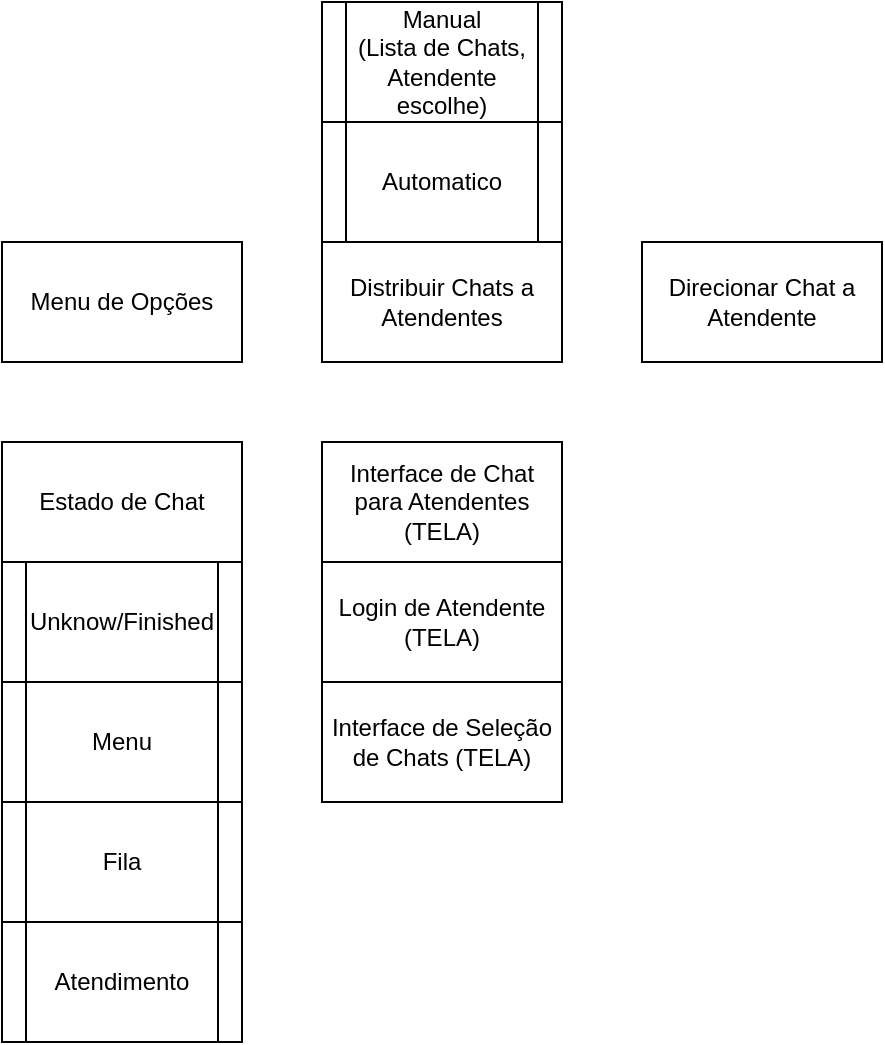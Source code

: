 <mxfile version="24.7.8" pages="2">
  <diagram name="Projeto" id="KKm4woJpJZCY_D4cqDdu">
    <mxGraphModel dx="546" dy="819" grid="1" gridSize="10" guides="1" tooltips="1" connect="1" arrows="1" fold="1" page="1" pageScale="1" pageWidth="827" pageHeight="1169" math="0" shadow="0">
      <root>
        <mxCell id="0" />
        <mxCell id="1" parent="0" />
        <mxCell id="9qxpEZkvQuVrc4HdmZ5--1" value="Menu de Opções" style="rounded=0;whiteSpace=wrap;html=1;" vertex="1" parent="1">
          <mxGeometry x="40" y="160" width="120" height="60" as="geometry" />
        </mxCell>
        <mxCell id="9qxpEZkvQuVrc4HdmZ5--2" value="Direcionar Chat a Atendente" style="rounded=0;whiteSpace=wrap;html=1;" vertex="1" parent="1">
          <mxGeometry x="360" y="160" width="120" height="60" as="geometry" />
        </mxCell>
        <mxCell id="9qxpEZkvQuVrc4HdmZ5--3" value="Distribuir Chats a Atendentes" style="rounded=0;whiteSpace=wrap;html=1;" vertex="1" parent="1">
          <mxGeometry x="200" y="160" width="120" height="60" as="geometry" />
        </mxCell>
        <mxCell id="9qxpEZkvQuVrc4HdmZ5--4" value="Interface de Chat para Atendentes (TELA)" style="rounded=0;whiteSpace=wrap;html=1;" vertex="1" parent="1">
          <mxGeometry x="200" y="260" width="120" height="60" as="geometry" />
        </mxCell>
        <mxCell id="9qxpEZkvQuVrc4HdmZ5--5" value="Login de Atendente&lt;br&gt;(TELA)" style="rounded=0;whiteSpace=wrap;html=1;" vertex="1" parent="1">
          <mxGeometry x="200" y="320" width="120" height="60" as="geometry" />
        </mxCell>
        <mxCell id="9qxpEZkvQuVrc4HdmZ5--6" value="Estado de Chat" style="rounded=0;whiteSpace=wrap;html=1;" vertex="1" parent="1">
          <mxGeometry x="40" y="260" width="120" height="60" as="geometry" />
        </mxCell>
        <mxCell id="9qxpEZkvQuVrc4HdmZ5--7" value="Unknow/Finished" style="shape=process;whiteSpace=wrap;html=1;backgroundOutline=1;" vertex="1" parent="1">
          <mxGeometry x="40" y="320" width="120" height="60" as="geometry" />
        </mxCell>
        <mxCell id="9qxpEZkvQuVrc4HdmZ5--9" value="Menu" style="shape=process;whiteSpace=wrap;html=1;backgroundOutline=1;" vertex="1" parent="1">
          <mxGeometry x="40" y="380" width="120" height="60" as="geometry" />
        </mxCell>
        <mxCell id="9qxpEZkvQuVrc4HdmZ5--10" value="Fila" style="shape=process;whiteSpace=wrap;html=1;backgroundOutline=1;" vertex="1" parent="1">
          <mxGeometry x="40" y="440" width="120" height="60" as="geometry" />
        </mxCell>
        <mxCell id="9qxpEZkvQuVrc4HdmZ5--11" value="Atendimento" style="shape=process;whiteSpace=wrap;html=1;backgroundOutline=1;" vertex="1" parent="1">
          <mxGeometry x="40" y="500" width="120" height="60" as="geometry" />
        </mxCell>
        <mxCell id="9qxpEZkvQuVrc4HdmZ5--12" value="Automatico" style="shape=process;whiteSpace=wrap;html=1;backgroundOutline=1;" vertex="1" parent="1">
          <mxGeometry x="200" y="100" width="120" height="60" as="geometry" />
        </mxCell>
        <mxCell id="9qxpEZkvQuVrc4HdmZ5--13" value="Manual&lt;br&gt;(Lista de Chats, Atendente escolhe)" style="shape=process;whiteSpace=wrap;html=1;backgroundOutline=1;" vertex="1" parent="1">
          <mxGeometry x="200" y="40" width="120" height="60" as="geometry" />
        </mxCell>
        <mxCell id="9qxpEZkvQuVrc4HdmZ5--14" value="Interface de Seleção de Chats (TELA)" style="rounded=0;whiteSpace=wrap;html=1;" vertex="1" parent="1">
          <mxGeometry x="200" y="380" width="120" height="60" as="geometry" />
        </mxCell>
      </root>
    </mxGraphModel>
  </diagram>
  <diagram id="vd3rPx9Elj8X2GpxvjA6" name="Stack">
    <mxGraphModel dx="377" dy="565" grid="1" gridSize="10" guides="1" tooltips="1" connect="1" arrows="1" fold="1" page="1" pageScale="1" pageWidth="827" pageHeight="1169" math="0" shadow="0">
      <root>
        <mxCell id="0" />
        <mxCell id="1" parent="0" />
        <mxCell id="ybq6Dsea_3kDNRIOyvBE-1" value="BackEnd" style="rounded=0;whiteSpace=wrap;html=1;" vertex="1" parent="1">
          <mxGeometry x="40" y="40" width="120" height="60" as="geometry" />
        </mxCell>
        <mxCell id="ybq6Dsea_3kDNRIOyvBE-2" value="FrontEnd" style="rounded=0;whiteSpace=wrap;html=1;" vertex="1" parent="1">
          <mxGeometry x="200" y="40" width="120" height="60" as="geometry" />
        </mxCell>
        <mxCell id="ybq6Dsea_3kDNRIOyvBE-3" value="Express" style="shape=process;whiteSpace=wrap;html=1;backgroundOutline=1;" vertex="1" parent="1">
          <mxGeometry x="40" y="100" width="120" height="60" as="geometry" />
        </mxCell>
        <mxCell id="ybq6Dsea_3kDNRIOyvBE-4" value="Socket.io" style="shape=process;whiteSpace=wrap;html=1;backgroundOutline=1;" vertex="1" parent="1">
          <mxGeometry x="40" y="160" width="120" height="60" as="geometry" />
        </mxCell>
        <mxCell id="ybq6Dsea_3kDNRIOyvBE-5" value="&lt;div&gt;whatsapp-web.js&lt;/div&gt;" style="shape=process;whiteSpace=wrap;html=1;backgroundOutline=1;" vertex="1" parent="1">
          <mxGeometry x="40" y="220" width="120" height="60" as="geometry" />
        </mxCell>
        <mxCell id="ybq6Dsea_3kDNRIOyvBE-6" value="React" style="shape=process;whiteSpace=wrap;html=1;backgroundOutline=1;" vertex="1" parent="1">
          <mxGeometry x="200" y="100" width="120" height="60" as="geometry" />
        </mxCell>
        <mxCell id="ybq6Dsea_3kDNRIOyvBE-7" value="Socket.io" style="shape=process;whiteSpace=wrap;html=1;backgroundOutline=1;" vertex="1" parent="1">
          <mxGeometry x="200" y="160" width="120" height="60" as="geometry" />
        </mxCell>
        <mxCell id="ybq6Dsea_3kDNRIOyvBE-8" value="Prisma" style="shape=process;whiteSpace=wrap;html=1;backgroundOutline=1;" vertex="1" parent="1">
          <mxGeometry x="40" y="280" width="120" height="60" as="geometry" />
        </mxCell>
        <mxCell id="l2q5g__-7w173hZHiTh2-2" value="Axios" style="shape=process;whiteSpace=wrap;html=1;backgroundOutline=1;" vertex="1" parent="1">
          <mxGeometry x="200" y="220" width="120" height="60" as="geometry" />
        </mxCell>
      </root>
    </mxGraphModel>
  </diagram>
</mxfile>
